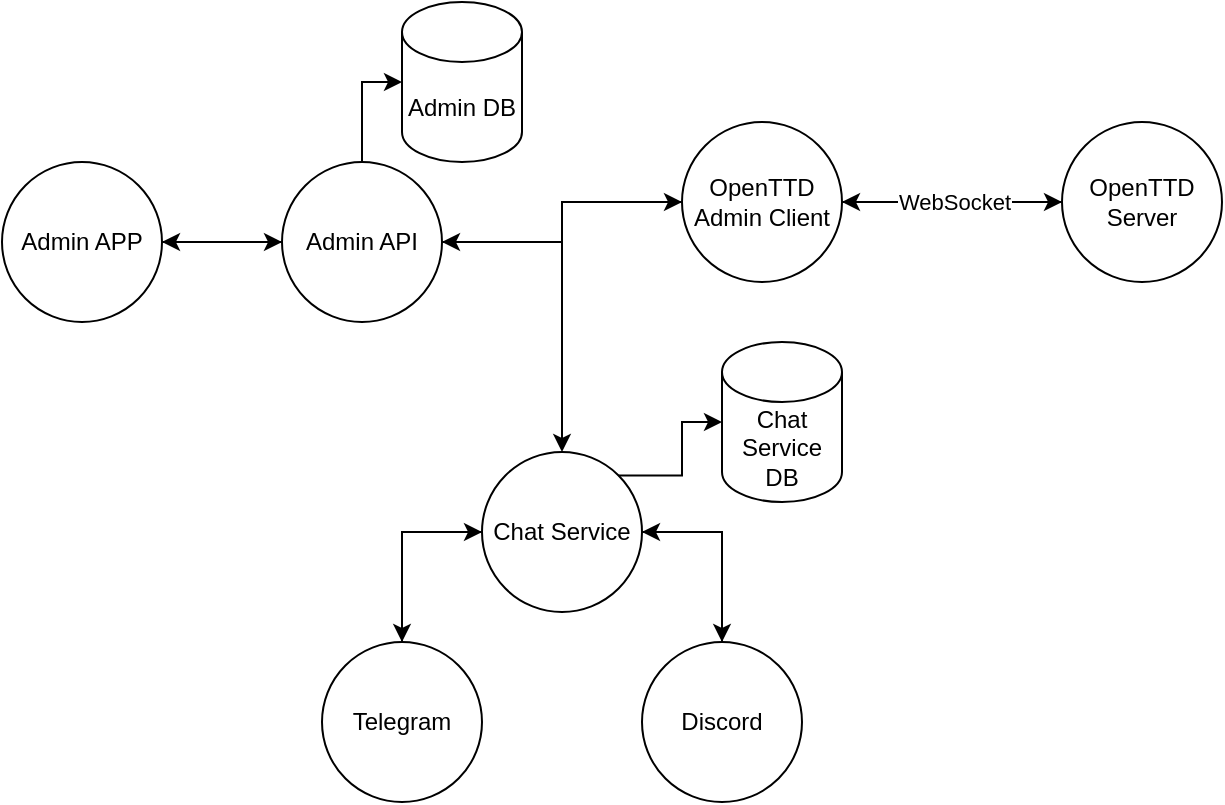 <mxfile version="22.0.2" type="device">
  <diagram name="Page-1" id="D_re_V0p9oYT83dJJtJB">
    <mxGraphModel dx="1129" dy="825" grid="1" gridSize="10" guides="1" tooltips="1" connect="1" arrows="1" fold="1" page="1" pageScale="1" pageWidth="827" pageHeight="1169" math="0" shadow="0">
      <root>
        <mxCell id="0" />
        <mxCell id="1" parent="0" />
        <mxCell id="yiHwz7QNoHO-OROuq8hJ-6" style="edgeStyle=orthogonalEdgeStyle;rounded=0;orthogonalLoop=1;jettySize=auto;html=1;" edge="1" parent="1" source="yiHwz7QNoHO-OROuq8hJ-1" target="yiHwz7QNoHO-OROuq8hJ-2">
          <mxGeometry relative="1" as="geometry" />
        </mxCell>
        <mxCell id="yiHwz7QNoHO-OROuq8hJ-1" value="OpenTTD&lt;br&gt;Server" style="ellipse;whiteSpace=wrap;html=1;aspect=fixed;" vertex="1" parent="1">
          <mxGeometry x="620" y="340" width="80" height="80" as="geometry" />
        </mxCell>
        <mxCell id="yiHwz7QNoHO-OROuq8hJ-5" style="edgeStyle=orthogonalEdgeStyle;rounded=0;orthogonalLoop=1;jettySize=auto;html=1;" edge="1" parent="1" source="yiHwz7QNoHO-OROuq8hJ-2" target="yiHwz7QNoHO-OROuq8hJ-1">
          <mxGeometry relative="1" as="geometry" />
        </mxCell>
        <mxCell id="yiHwz7QNoHO-OROuq8hJ-12" value="WebSocket" style="edgeLabel;html=1;align=center;verticalAlign=middle;resizable=0;points=[];" vertex="1" connectable="0" parent="yiHwz7QNoHO-OROuq8hJ-5">
          <mxGeometry x="-0.069" y="-1" relative="1" as="geometry">
            <mxPoint x="5" y="-1" as="offset" />
          </mxGeometry>
        </mxCell>
        <mxCell id="yiHwz7QNoHO-OROuq8hJ-46" style="edgeStyle=orthogonalEdgeStyle;rounded=0;orthogonalLoop=1;jettySize=auto;html=1;entryX=1;entryY=0.5;entryDx=0;entryDy=0;" edge="1" parent="1" source="yiHwz7QNoHO-OROuq8hJ-2" target="yiHwz7QNoHO-OROuq8hJ-29">
          <mxGeometry relative="1" as="geometry" />
        </mxCell>
        <mxCell id="yiHwz7QNoHO-OROuq8hJ-2" value="OpenTTD&lt;br&gt;Admin Client" style="ellipse;whiteSpace=wrap;html=1;aspect=fixed;" vertex="1" parent="1">
          <mxGeometry x="430" y="340" width="80" height="80" as="geometry" />
        </mxCell>
        <mxCell id="yiHwz7QNoHO-OROuq8hJ-20" style="edgeStyle=orthogonalEdgeStyle;rounded=0;orthogonalLoop=1;jettySize=auto;html=1;entryX=0;entryY=0.5;entryDx=0;entryDy=0;" edge="1" parent="1" source="yiHwz7QNoHO-OROuq8hJ-13" target="yiHwz7QNoHO-OROuq8hJ-15">
          <mxGeometry relative="1" as="geometry" />
        </mxCell>
        <mxCell id="yiHwz7QNoHO-OROuq8hJ-13" value="Telegram" style="ellipse;whiteSpace=wrap;html=1;aspect=fixed;" vertex="1" parent="1">
          <mxGeometry x="250" y="600" width="80" height="80" as="geometry" />
        </mxCell>
        <mxCell id="yiHwz7QNoHO-OROuq8hJ-22" style="edgeStyle=orthogonalEdgeStyle;rounded=0;orthogonalLoop=1;jettySize=auto;html=1;entryX=1;entryY=0.5;entryDx=0;entryDy=0;" edge="1" parent="1" source="yiHwz7QNoHO-OROuq8hJ-14" target="yiHwz7QNoHO-OROuq8hJ-15">
          <mxGeometry relative="1" as="geometry" />
        </mxCell>
        <mxCell id="yiHwz7QNoHO-OROuq8hJ-14" value="Discord" style="ellipse;whiteSpace=wrap;html=1;aspect=fixed;" vertex="1" parent="1">
          <mxGeometry x="410" y="600" width="80" height="80" as="geometry" />
        </mxCell>
        <mxCell id="yiHwz7QNoHO-OROuq8hJ-21" style="edgeStyle=orthogonalEdgeStyle;rounded=0;orthogonalLoop=1;jettySize=auto;html=1;entryX=0.5;entryY=0;entryDx=0;entryDy=0;exitX=1;exitY=0.5;exitDx=0;exitDy=0;" edge="1" parent="1" source="yiHwz7QNoHO-OROuq8hJ-15" target="yiHwz7QNoHO-OROuq8hJ-14">
          <mxGeometry relative="1" as="geometry" />
        </mxCell>
        <mxCell id="yiHwz7QNoHO-OROuq8hJ-24" style="edgeStyle=orthogonalEdgeStyle;rounded=0;orthogonalLoop=1;jettySize=auto;html=1;entryX=0.5;entryY=0;entryDx=0;entryDy=0;exitX=0;exitY=0.5;exitDx=0;exitDy=0;" edge="1" parent="1" source="yiHwz7QNoHO-OROuq8hJ-15" target="yiHwz7QNoHO-OROuq8hJ-13">
          <mxGeometry relative="1" as="geometry" />
        </mxCell>
        <mxCell id="yiHwz7QNoHO-OROuq8hJ-15" value="Chat Service" style="ellipse;whiteSpace=wrap;html=1;aspect=fixed;" vertex="1" parent="1">
          <mxGeometry x="330" y="505" width="80" height="80" as="geometry" />
        </mxCell>
        <mxCell id="yiHwz7QNoHO-OROuq8hJ-27" value="Chat Service DB" style="shape=cylinder3;whiteSpace=wrap;html=1;boundedLbl=1;backgroundOutline=1;size=15;" vertex="1" parent="1">
          <mxGeometry x="450" y="450" width="60" height="80" as="geometry" />
        </mxCell>
        <mxCell id="yiHwz7QNoHO-OROuq8hJ-28" style="edgeStyle=orthogonalEdgeStyle;rounded=0;orthogonalLoop=1;jettySize=auto;html=1;exitX=1;exitY=0;exitDx=0;exitDy=0;entryX=0;entryY=0.5;entryDx=0;entryDy=0;entryPerimeter=0;" edge="1" parent="1" source="yiHwz7QNoHO-OROuq8hJ-15" target="yiHwz7QNoHO-OROuq8hJ-27">
          <mxGeometry relative="1" as="geometry" />
        </mxCell>
        <mxCell id="yiHwz7QNoHO-OROuq8hJ-33" style="edgeStyle=orthogonalEdgeStyle;rounded=0;orthogonalLoop=1;jettySize=auto;html=1;" edge="1" parent="1" source="yiHwz7QNoHO-OROuq8hJ-29" target="yiHwz7QNoHO-OROuq8hJ-32">
          <mxGeometry relative="1" as="geometry" />
        </mxCell>
        <mxCell id="yiHwz7QNoHO-OROuq8hJ-45" style="edgeStyle=orthogonalEdgeStyle;rounded=0;orthogonalLoop=1;jettySize=auto;html=1;" edge="1" parent="1" source="yiHwz7QNoHO-OROuq8hJ-29" target="yiHwz7QNoHO-OROuq8hJ-2">
          <mxGeometry relative="1" as="geometry" />
        </mxCell>
        <mxCell id="yiHwz7QNoHO-OROuq8hJ-48" style="edgeStyle=orthogonalEdgeStyle;rounded=0;orthogonalLoop=1;jettySize=auto;html=1;" edge="1" parent="1" source="yiHwz7QNoHO-OROuq8hJ-29" target="yiHwz7QNoHO-OROuq8hJ-15">
          <mxGeometry relative="1" as="geometry">
            <mxPoint x="370" y="510" as="targetPoint" />
          </mxGeometry>
        </mxCell>
        <mxCell id="yiHwz7QNoHO-OROuq8hJ-29" value="Admin API" style="ellipse;whiteSpace=wrap;html=1;aspect=fixed;" vertex="1" parent="1">
          <mxGeometry x="230" y="360" width="80" height="80" as="geometry" />
        </mxCell>
        <mxCell id="yiHwz7QNoHO-OROuq8hJ-34" style="edgeStyle=orthogonalEdgeStyle;rounded=0;orthogonalLoop=1;jettySize=auto;html=1;" edge="1" parent="1" source="yiHwz7QNoHO-OROuq8hJ-32" target="yiHwz7QNoHO-OROuq8hJ-29">
          <mxGeometry relative="1" as="geometry" />
        </mxCell>
        <mxCell id="yiHwz7QNoHO-OROuq8hJ-32" value="Admin APP" style="ellipse;whiteSpace=wrap;html=1;aspect=fixed;" vertex="1" parent="1">
          <mxGeometry x="90" y="360" width="80" height="80" as="geometry" />
        </mxCell>
        <mxCell id="yiHwz7QNoHO-OROuq8hJ-35" value="Admin DB" style="shape=cylinder3;whiteSpace=wrap;html=1;boundedLbl=1;backgroundOutline=1;size=15;" vertex="1" parent="1">
          <mxGeometry x="290" y="280" width="60" height="80" as="geometry" />
        </mxCell>
        <mxCell id="yiHwz7QNoHO-OROuq8hJ-36" style="edgeStyle=orthogonalEdgeStyle;rounded=0;orthogonalLoop=1;jettySize=auto;html=1;entryX=0;entryY=0.5;entryDx=0;entryDy=0;entryPerimeter=0;exitX=0.5;exitY=0;exitDx=0;exitDy=0;" edge="1" parent="1" source="yiHwz7QNoHO-OROuq8hJ-29" target="yiHwz7QNoHO-OROuq8hJ-35">
          <mxGeometry relative="1" as="geometry" />
        </mxCell>
      </root>
    </mxGraphModel>
  </diagram>
</mxfile>

